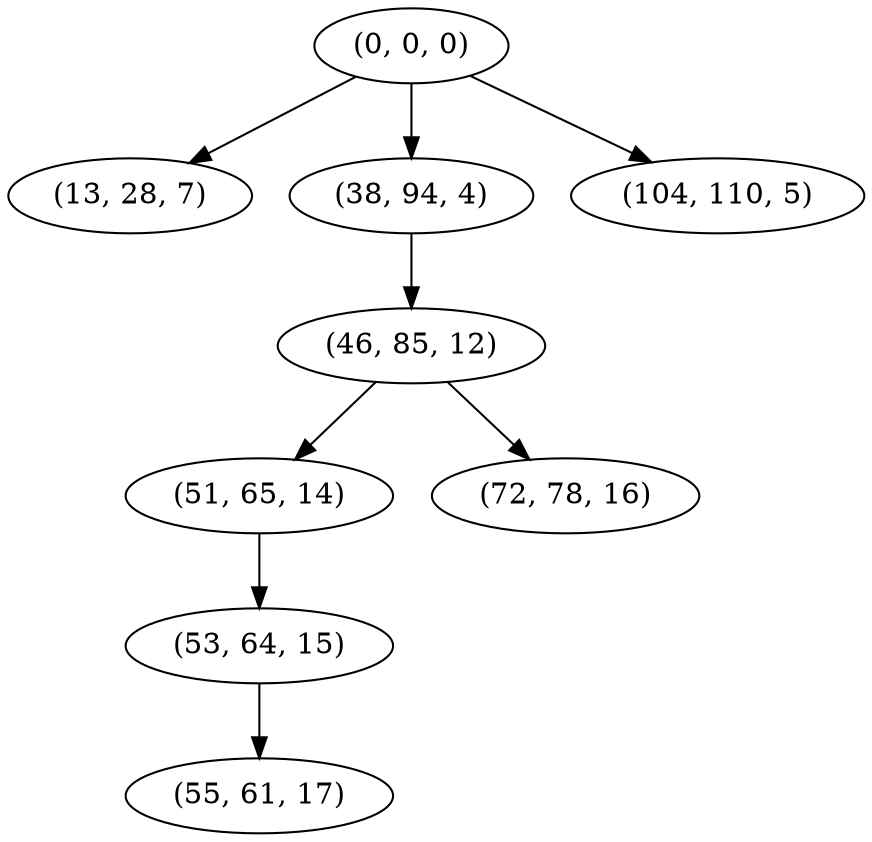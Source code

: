 digraph tree {
    "(0, 0, 0)";
    "(13, 28, 7)";
    "(38, 94, 4)";
    "(46, 85, 12)";
    "(51, 65, 14)";
    "(53, 64, 15)";
    "(55, 61, 17)";
    "(72, 78, 16)";
    "(104, 110, 5)";
    "(0, 0, 0)" -> "(13, 28, 7)";
    "(0, 0, 0)" -> "(38, 94, 4)";
    "(0, 0, 0)" -> "(104, 110, 5)";
    "(38, 94, 4)" -> "(46, 85, 12)";
    "(46, 85, 12)" -> "(51, 65, 14)";
    "(46, 85, 12)" -> "(72, 78, 16)";
    "(51, 65, 14)" -> "(53, 64, 15)";
    "(53, 64, 15)" -> "(55, 61, 17)";
}
